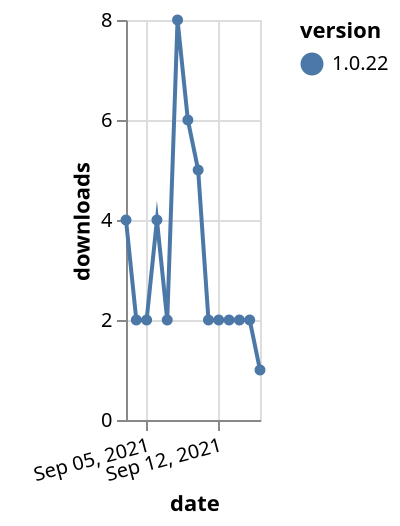 {"$schema": "https://vega.github.io/schema/vega-lite/v5.json", "description": "A simple bar chart with embedded data.", "data": {"values": [{"date": "2021-09-03", "total": 4089, "delta": 4, "version": "1.0.22"}, {"date": "2021-09-04", "total": 4091, "delta": 2, "version": "1.0.22"}, {"date": "2021-09-05", "total": 4093, "delta": 2, "version": "1.0.22"}, {"date": "2021-09-06", "total": 4097, "delta": 4, "version": "1.0.22"}, {"date": "2021-09-07", "total": 4099, "delta": 2, "version": "1.0.22"}, {"date": "2021-09-08", "total": 4107, "delta": 8, "version": "1.0.22"}, {"date": "2021-09-09", "total": 4113, "delta": 6, "version": "1.0.22"}, {"date": "2021-09-10", "total": 4118, "delta": 5, "version": "1.0.22"}, {"date": "2021-09-11", "total": 4120, "delta": 2, "version": "1.0.22"}, {"date": "2021-09-12", "total": 4122, "delta": 2, "version": "1.0.22"}, {"date": "2021-09-13", "total": 4124, "delta": 2, "version": "1.0.22"}, {"date": "2021-09-14", "total": 4126, "delta": 2, "version": "1.0.22"}, {"date": "2021-09-15", "total": 4128, "delta": 2, "version": "1.0.22"}, {"date": "2021-09-16", "total": 4129, "delta": 1, "version": "1.0.22"}]}, "width": "container", "mark": {"type": "line", "point": {"filled": true}}, "encoding": {"x": {"field": "date", "type": "temporal", "timeUnit": "yearmonthdate", "title": "date", "axis": {"labelAngle": -15}}, "y": {"field": "delta", "type": "quantitative", "title": "downloads"}, "color": {"field": "version", "type": "nominal"}, "tooltip": {"field": "delta"}}}